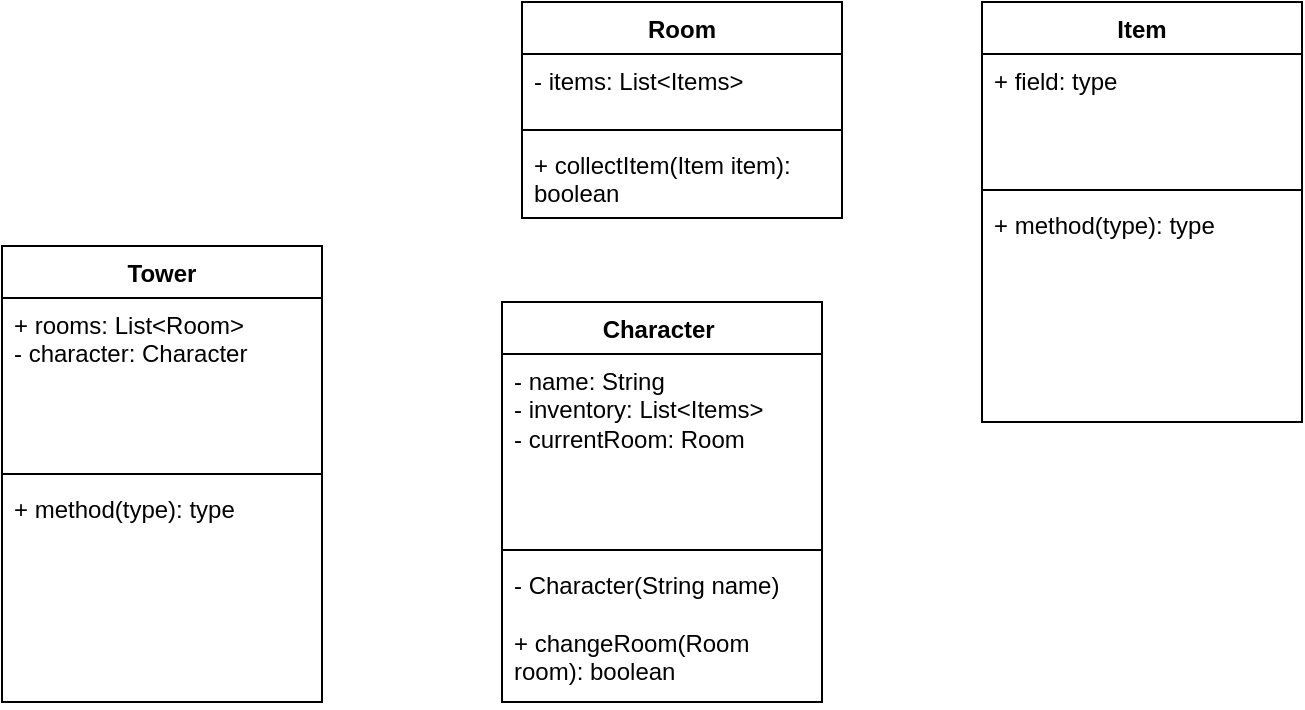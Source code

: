 <mxfile version="26.1.3">
  <diagram name="Page-1" id="qX7lqZCLYJRAb4inRycn">
    <mxGraphModel dx="1266" dy="583" grid="1" gridSize="10" guides="1" tooltips="1" connect="1" arrows="1" fold="1" page="1" pageScale="1" pageWidth="850" pageHeight="1100" math="0" shadow="0">
      <root>
        <mxCell id="0" />
        <mxCell id="1" parent="0" />
        <mxCell id="vZdjQ8xTJOT1ZHCtv9WQ-1" value="Tower" style="swimlane;fontStyle=1;align=center;verticalAlign=top;childLayout=stackLayout;horizontal=1;startSize=26;horizontalStack=0;resizeParent=1;resizeParentMax=0;resizeLast=0;collapsible=1;marginBottom=0;whiteSpace=wrap;html=1;" parent="1" vertex="1">
          <mxGeometry x="110" y="182" width="160" height="228" as="geometry" />
        </mxCell>
        <mxCell id="vZdjQ8xTJOT1ZHCtv9WQ-2" value="+ rooms: List&amp;lt;Room&amp;gt;&amp;nbsp;&lt;div&gt;- character: Character&amp;nbsp;&lt;/div&gt;" style="text;strokeColor=none;fillColor=none;align=left;verticalAlign=top;spacingLeft=4;spacingRight=4;overflow=hidden;rotatable=0;points=[[0,0.5],[1,0.5]];portConstraint=eastwest;whiteSpace=wrap;html=1;" parent="vZdjQ8xTJOT1ZHCtv9WQ-1" vertex="1">
          <mxGeometry y="26" width="160" height="84" as="geometry" />
        </mxCell>
        <mxCell id="vZdjQ8xTJOT1ZHCtv9WQ-3" value="" style="line;strokeWidth=1;fillColor=none;align=left;verticalAlign=middle;spacingTop=-1;spacingLeft=3;spacingRight=3;rotatable=0;labelPosition=right;points=[];portConstraint=eastwest;strokeColor=inherit;" parent="vZdjQ8xTJOT1ZHCtv9WQ-1" vertex="1">
          <mxGeometry y="110" width="160" height="8" as="geometry" />
        </mxCell>
        <mxCell id="vZdjQ8xTJOT1ZHCtv9WQ-4" value="+ method(type): type" style="text;strokeColor=none;fillColor=none;align=left;verticalAlign=top;spacingLeft=4;spacingRight=4;overflow=hidden;rotatable=0;points=[[0,0.5],[1,0.5]];portConstraint=eastwest;whiteSpace=wrap;html=1;" parent="vZdjQ8xTJOT1ZHCtv9WQ-1" vertex="1">
          <mxGeometry y="118" width="160" height="110" as="geometry" />
        </mxCell>
        <mxCell id="vZdjQ8xTJOT1ZHCtv9WQ-5" value="Room" style="swimlane;fontStyle=1;align=center;verticalAlign=top;childLayout=stackLayout;horizontal=1;startSize=26;horizontalStack=0;resizeParent=1;resizeParentMax=0;resizeLast=0;collapsible=1;marginBottom=0;whiteSpace=wrap;html=1;" parent="1" vertex="1">
          <mxGeometry x="370" y="60" width="160" height="108" as="geometry" />
        </mxCell>
        <mxCell id="vZdjQ8xTJOT1ZHCtv9WQ-6" value="- items: List&amp;lt;Items&amp;gt;&amp;nbsp;" style="text;strokeColor=none;fillColor=none;align=left;verticalAlign=top;spacingLeft=4;spacingRight=4;overflow=hidden;rotatable=0;points=[[0,0.5],[1,0.5]];portConstraint=eastwest;whiteSpace=wrap;html=1;" parent="vZdjQ8xTJOT1ZHCtv9WQ-5" vertex="1">
          <mxGeometry y="26" width="160" height="34" as="geometry" />
        </mxCell>
        <mxCell id="vZdjQ8xTJOT1ZHCtv9WQ-7" value="" style="line;strokeWidth=1;fillColor=none;align=left;verticalAlign=middle;spacingTop=-1;spacingLeft=3;spacingRight=3;rotatable=0;labelPosition=right;points=[];portConstraint=eastwest;strokeColor=inherit;" parent="vZdjQ8xTJOT1ZHCtv9WQ-5" vertex="1">
          <mxGeometry y="60" width="160" height="8" as="geometry" />
        </mxCell>
        <mxCell id="vZdjQ8xTJOT1ZHCtv9WQ-8" value="+ collectItem(Item item): boolean&amp;nbsp;" style="text;strokeColor=none;fillColor=none;align=left;verticalAlign=top;spacingLeft=4;spacingRight=4;overflow=hidden;rotatable=0;points=[[0,0.5],[1,0.5]];portConstraint=eastwest;whiteSpace=wrap;html=1;" parent="vZdjQ8xTJOT1ZHCtv9WQ-5" vertex="1">
          <mxGeometry y="68" width="160" height="40" as="geometry" />
        </mxCell>
        <mxCell id="vZdjQ8xTJOT1ZHCtv9WQ-9" value="Character&amp;nbsp;" style="swimlane;fontStyle=1;align=center;verticalAlign=top;childLayout=stackLayout;horizontal=1;startSize=26;horizontalStack=0;resizeParent=1;resizeParentMax=0;resizeLast=0;collapsible=1;marginBottom=0;whiteSpace=wrap;html=1;" parent="1" vertex="1">
          <mxGeometry x="360" y="210" width="160" height="200" as="geometry" />
        </mxCell>
        <mxCell id="vZdjQ8xTJOT1ZHCtv9WQ-10" value="- name: String&lt;div&gt;- inventory: List&amp;lt;Items&amp;gt;&amp;nbsp;&lt;/div&gt;&lt;div&gt;- currentRoom: Room&lt;/div&gt;" style="text;strokeColor=none;fillColor=none;align=left;verticalAlign=top;spacingLeft=4;spacingRight=4;overflow=hidden;rotatable=0;points=[[0,0.5],[1,0.5]];portConstraint=eastwest;whiteSpace=wrap;html=1;" parent="vZdjQ8xTJOT1ZHCtv9WQ-9" vertex="1">
          <mxGeometry y="26" width="160" height="94" as="geometry" />
        </mxCell>
        <mxCell id="vZdjQ8xTJOT1ZHCtv9WQ-11" value="" style="line;strokeWidth=1;fillColor=none;align=left;verticalAlign=middle;spacingTop=-1;spacingLeft=3;spacingRight=3;rotatable=0;labelPosition=right;points=[];portConstraint=eastwest;strokeColor=inherit;" parent="vZdjQ8xTJOT1ZHCtv9WQ-9" vertex="1">
          <mxGeometry y="120" width="160" height="8" as="geometry" />
        </mxCell>
        <mxCell id="vZdjQ8xTJOT1ZHCtv9WQ-12" value="&lt;div&gt;- Character(String name)&lt;/div&gt;&lt;div&gt;&lt;br&gt;&lt;/div&gt;+ changeRoom(Room room): boolean&amp;nbsp;" style="text;strokeColor=none;fillColor=none;align=left;verticalAlign=top;spacingLeft=4;spacingRight=4;overflow=hidden;rotatable=0;points=[[0,0.5],[1,0.5]];portConstraint=eastwest;whiteSpace=wrap;html=1;" parent="vZdjQ8xTJOT1ZHCtv9WQ-9" vertex="1">
          <mxGeometry y="128" width="160" height="72" as="geometry" />
        </mxCell>
        <mxCell id="vZdjQ8xTJOT1ZHCtv9WQ-13" value="Item" style="swimlane;fontStyle=1;align=center;verticalAlign=top;childLayout=stackLayout;horizontal=1;startSize=26;horizontalStack=0;resizeParent=1;resizeParentMax=0;resizeLast=0;collapsible=1;marginBottom=0;whiteSpace=wrap;html=1;" parent="1" vertex="1">
          <mxGeometry x="600" y="60" width="160" height="210" as="geometry" />
        </mxCell>
        <mxCell id="vZdjQ8xTJOT1ZHCtv9WQ-14" value="+ field: type" style="text;strokeColor=none;fillColor=none;align=left;verticalAlign=top;spacingLeft=4;spacingRight=4;overflow=hidden;rotatable=0;points=[[0,0.5],[1,0.5]];portConstraint=eastwest;whiteSpace=wrap;html=1;" parent="vZdjQ8xTJOT1ZHCtv9WQ-13" vertex="1">
          <mxGeometry y="26" width="160" height="64" as="geometry" />
        </mxCell>
        <mxCell id="vZdjQ8xTJOT1ZHCtv9WQ-15" value="" style="line;strokeWidth=1;fillColor=none;align=left;verticalAlign=middle;spacingTop=-1;spacingLeft=3;spacingRight=3;rotatable=0;labelPosition=right;points=[];portConstraint=eastwest;strokeColor=inherit;" parent="vZdjQ8xTJOT1ZHCtv9WQ-13" vertex="1">
          <mxGeometry y="90" width="160" height="8" as="geometry" />
        </mxCell>
        <mxCell id="vZdjQ8xTJOT1ZHCtv9WQ-16" value="+ method(type): type" style="text;strokeColor=none;fillColor=none;align=left;verticalAlign=top;spacingLeft=4;spacingRight=4;overflow=hidden;rotatable=0;points=[[0,0.5],[1,0.5]];portConstraint=eastwest;whiteSpace=wrap;html=1;" parent="vZdjQ8xTJOT1ZHCtv9WQ-13" vertex="1">
          <mxGeometry y="98" width="160" height="112" as="geometry" />
        </mxCell>
      </root>
    </mxGraphModel>
  </diagram>
</mxfile>
